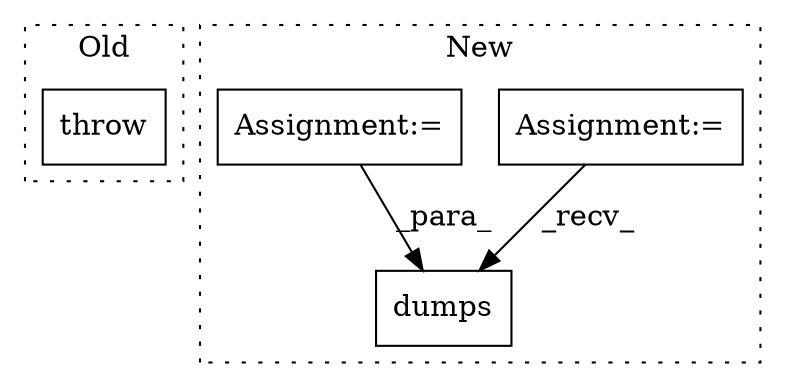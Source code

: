 digraph G {
subgraph cluster0 {
1 [label="throw" a="53" s="816" l="6" shape="box"];
label = "Old";
style="dotted";
}
subgraph cluster1 {
2 [label="dumps" a="32" s="1614,1660" l="6,2" shape="box"];
3 [label="Assignment:=" a="7" s="857" l="4" shape="box"];
4 [label="Assignment:=" a="7" s="1151" l="1" shape="box"];
label = "New";
style="dotted";
}
3 -> 2 [label="_recv_"];
4 -> 2 [label="_para_"];
}